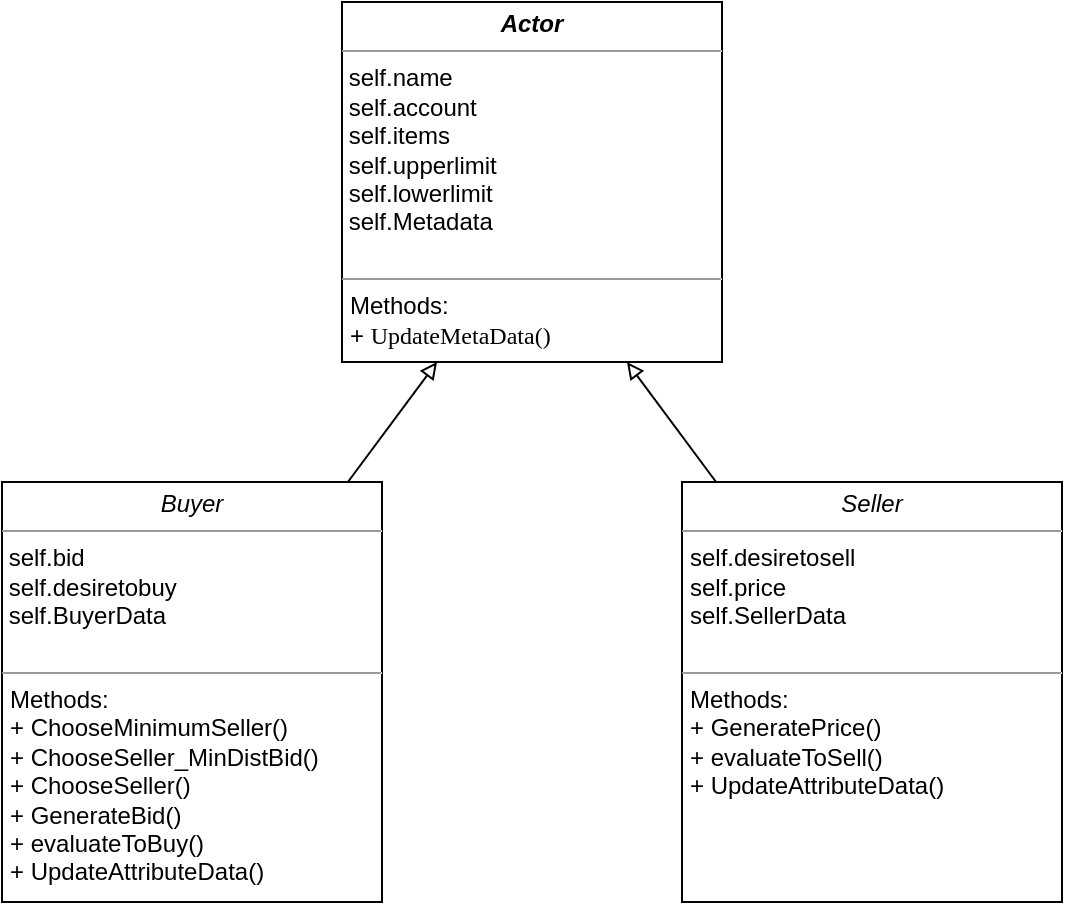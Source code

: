 <mxfile version="13.6.2" type="device"><diagram id="CBB6ZJ1DmljBddd43EyL" name="Page-1"><mxGraphModel dx="710" dy="413" grid="1" gridSize="10" guides="1" tooltips="1" connect="1" arrows="1" fold="1" page="1" pageScale="1" pageWidth="827" pageHeight="1169" math="0" shadow="0"><root><mxCell id="0"/><mxCell id="1" parent="0"/><mxCell id="7l0kPrmegdxZoKm5ygOa-8" style="rounded=0;orthogonalLoop=1;jettySize=auto;html=1;entryX=0.25;entryY=1;entryDx=0;entryDy=0;endArrow=block;endFill=0;" edge="1" parent="1" source="7l0kPrmegdxZoKm5ygOa-6" target="7l0kPrmegdxZoKm5ygOa-5"><mxGeometry relative="1" as="geometry"/></mxCell><mxCell id="7l0kPrmegdxZoKm5ygOa-6" value="&lt;p style=&quot;margin: 0px ; margin-top: 4px ; text-align: center&quot;&gt;&lt;i&gt;Buyer&lt;/i&gt;&lt;/p&gt;&lt;hr size=&quot;1&quot;&gt;&amp;nbsp;self.bid&lt;br&gt;&amp;nbsp;self.desiretobuy&lt;br&gt;&amp;nbsp;self.BuyerData&lt;br&gt;&lt;br&gt;&lt;hr size=&quot;1&quot;&gt;&lt;p style=&quot;margin: 0px 0px 0px 4px&quot;&gt;&lt;span style=&quot;background-color: rgb(255 , 255 , 255)&quot;&gt;Methods:&lt;/span&gt;&lt;/p&gt;&lt;p style=&quot;margin: 0px 0px 0px 4px&quot;&gt;&lt;span style=&quot;background-color: rgb(255 , 255 , 255)&quot;&gt;+&amp;nbsp;ChooseMinimumSeller()&lt;/span&gt;&lt;/p&gt;&lt;p style=&quot;margin: 0px 0px 0px 4px&quot;&gt;&lt;span style=&quot;background-color: rgb(255 , 255 , 255)&quot;&gt;+&amp;nbsp;ChooseSeller_MinDistBid()&lt;/span&gt;&lt;/p&gt;&lt;p style=&quot;margin: 0px 0px 0px 4px&quot;&gt;&lt;span style=&quot;background-color: rgb(255 , 255 , 255)&quot;&gt;+&amp;nbsp;ChooseSeller()&lt;/span&gt;&lt;/p&gt;&lt;p style=&quot;margin: 0px 0px 0px 4px&quot;&gt;&lt;span style=&quot;background-color: rgb(255 , 255 , 255)&quot;&gt;+&amp;nbsp;GenerateBid()&lt;/span&gt;&lt;/p&gt;&lt;p style=&quot;margin: 0px 0px 0px 4px&quot;&gt;&lt;span style=&quot;background-color: rgb(255 , 255 , 255)&quot;&gt;+&amp;nbsp;evaluateToBuy()&lt;/span&gt;&lt;/p&gt;&lt;p style=&quot;margin: 0px 0px 0px 4px&quot;&gt;&lt;span style=&quot;background-color: rgb(255 , 255 , 255)&quot;&gt;+&amp;nbsp;UpdateAttributeData()&lt;/span&gt;&lt;/p&gt;&lt;p style=&quot;margin: 0px 0px 0px 4px&quot;&gt;&lt;br&gt;&lt;/p&gt;" style="verticalAlign=top;align=left;overflow=fill;fontSize=12;fontFamily=Helvetica;html=1;" vertex="1" parent="1"><mxGeometry x="350" y="350" width="190" height="210" as="geometry"/></mxCell><mxCell id="7l0kPrmegdxZoKm5ygOa-9" style="rounded=0;orthogonalLoop=1;jettySize=auto;html=1;entryX=0.75;entryY=1;entryDx=0;entryDy=0;strokeWidth=1;endArrow=block;endFill=0;" edge="1" parent="1" source="7l0kPrmegdxZoKm5ygOa-7" target="7l0kPrmegdxZoKm5ygOa-5"><mxGeometry relative="1" as="geometry"/></mxCell><mxCell id="7l0kPrmegdxZoKm5ygOa-7" value="&lt;p style=&quot;margin: 0px ; margin-top: 4px ; text-align: center&quot;&gt;&lt;i&gt;Seller&lt;/i&gt;&lt;/p&gt;&lt;hr size=&quot;1&quot;&gt;&lt;p style=&quot;margin: 0px ; margin-left: 4px&quot;&gt;self.desiretosell&lt;/p&gt;&lt;p style=&quot;margin: 0px ; margin-left: 4px&quot;&gt;self.price&lt;/p&gt;&lt;p style=&quot;margin: 0px ; margin-left: 4px&quot;&gt;self.SellerData&lt;/p&gt;&lt;p style=&quot;margin: 0px ; margin-left: 4px&quot;&gt;&lt;br&gt;&lt;/p&gt;&lt;hr size=&quot;1&quot;&gt;&lt;p style=&quot;margin: 0px 0px 0px 4px&quot;&gt;&lt;span style=&quot;background-color: rgb(255 , 255 , 255)&quot;&gt;Methods:&lt;/span&gt;&lt;/p&gt;&lt;p style=&quot;margin: 0px 0px 0px 4px&quot;&gt;&lt;span style=&quot;background-color: rgb(255 , 255 , 255)&quot;&gt;+&amp;nbsp;GeneratePrice()&lt;/span&gt;&lt;/p&gt;&lt;p style=&quot;margin: 0px 0px 0px 4px&quot;&gt;&lt;span style=&quot;background-color: rgb(255 , 255 , 255)&quot;&gt;+&amp;nbsp;evaluateToSell()&lt;/span&gt;&lt;/p&gt;&lt;p style=&quot;margin: 0px 0px 0px 4px&quot;&gt;&lt;span style=&quot;background-color: rgb(255 , 255 , 255)&quot;&gt;+&amp;nbsp;UpdateAttributeData()&lt;/span&gt;&lt;/p&gt;&lt;p style=&quot;margin: 0px 0px 0px 4px&quot;&gt;&lt;br&gt;&lt;/p&gt;" style="verticalAlign=top;align=left;overflow=fill;fontSize=12;fontFamily=Helvetica;html=1;" vertex="1" parent="1"><mxGeometry x="690" y="350" width="190" height="210" as="geometry"/></mxCell><mxCell id="7l0kPrmegdxZoKm5ygOa-5" value="&lt;p style=&quot;margin: 0px ; margin-top: 4px ; text-align: center&quot;&gt;&lt;i&gt;&lt;b style=&quot;background-color: rgb(255 , 255 , 255)&quot;&gt;Actor&lt;/b&gt;&lt;/i&gt;&lt;/p&gt;&lt;hr size=&quot;1&quot;&gt;&lt;div&gt;&amp;nbsp;self.name&lt;/div&gt;&lt;div&gt;&amp;nbsp;self.account&lt;/div&gt;&lt;div&gt;&amp;nbsp;self.items&lt;/div&gt;&lt;div&gt;&amp;nbsp;self.upperlimit&lt;/div&gt;&lt;div&gt;&amp;nbsp;self.lowerlimit&lt;/div&gt;&lt;div&gt;&amp;nbsp;self.Metadata&lt;/div&gt;&lt;div&gt;&lt;br&gt;&lt;/div&gt;&lt;hr size=&quot;1&quot;&gt;&lt;p style=&quot;margin: 0px ; margin-left: 4px&quot;&gt;&lt;span style=&quot;background-color: rgb(255 , 255 , 255)&quot;&gt;Methods:&lt;/span&gt;&lt;/p&gt;&lt;p style=&quot;margin: 0px ; margin-left: 4px&quot;&gt;&lt;span style=&quot;background-color: rgb(255 , 255 , 255)&quot;&gt;+&amp;nbsp;&lt;span style=&quot;font-family: &amp;#34;consolas&amp;#34;&quot;&gt;UpdateMetaData&lt;/span&gt;&lt;span style=&quot;font-family: &amp;#34;consolas&amp;#34;&quot;&gt;(&lt;/span&gt;&lt;span style=&quot;font-family: &amp;#34;consolas&amp;#34;&quot;&gt;)&lt;/span&gt;&lt;/span&gt;&lt;/p&gt;&lt;p style=&quot;margin: 0px ; margin-left: 4px&quot;&gt;&lt;br&gt;&lt;/p&gt;" style="verticalAlign=top;align=left;overflow=fill;fontSize=12;fontFamily=Helvetica;html=1;fillColor=#FFFFFF;strokeWidth=1;" vertex="1" parent="1"><mxGeometry x="520" y="110" width="190" height="180" as="geometry"/></mxCell></root></mxGraphModel></diagram></mxfile>